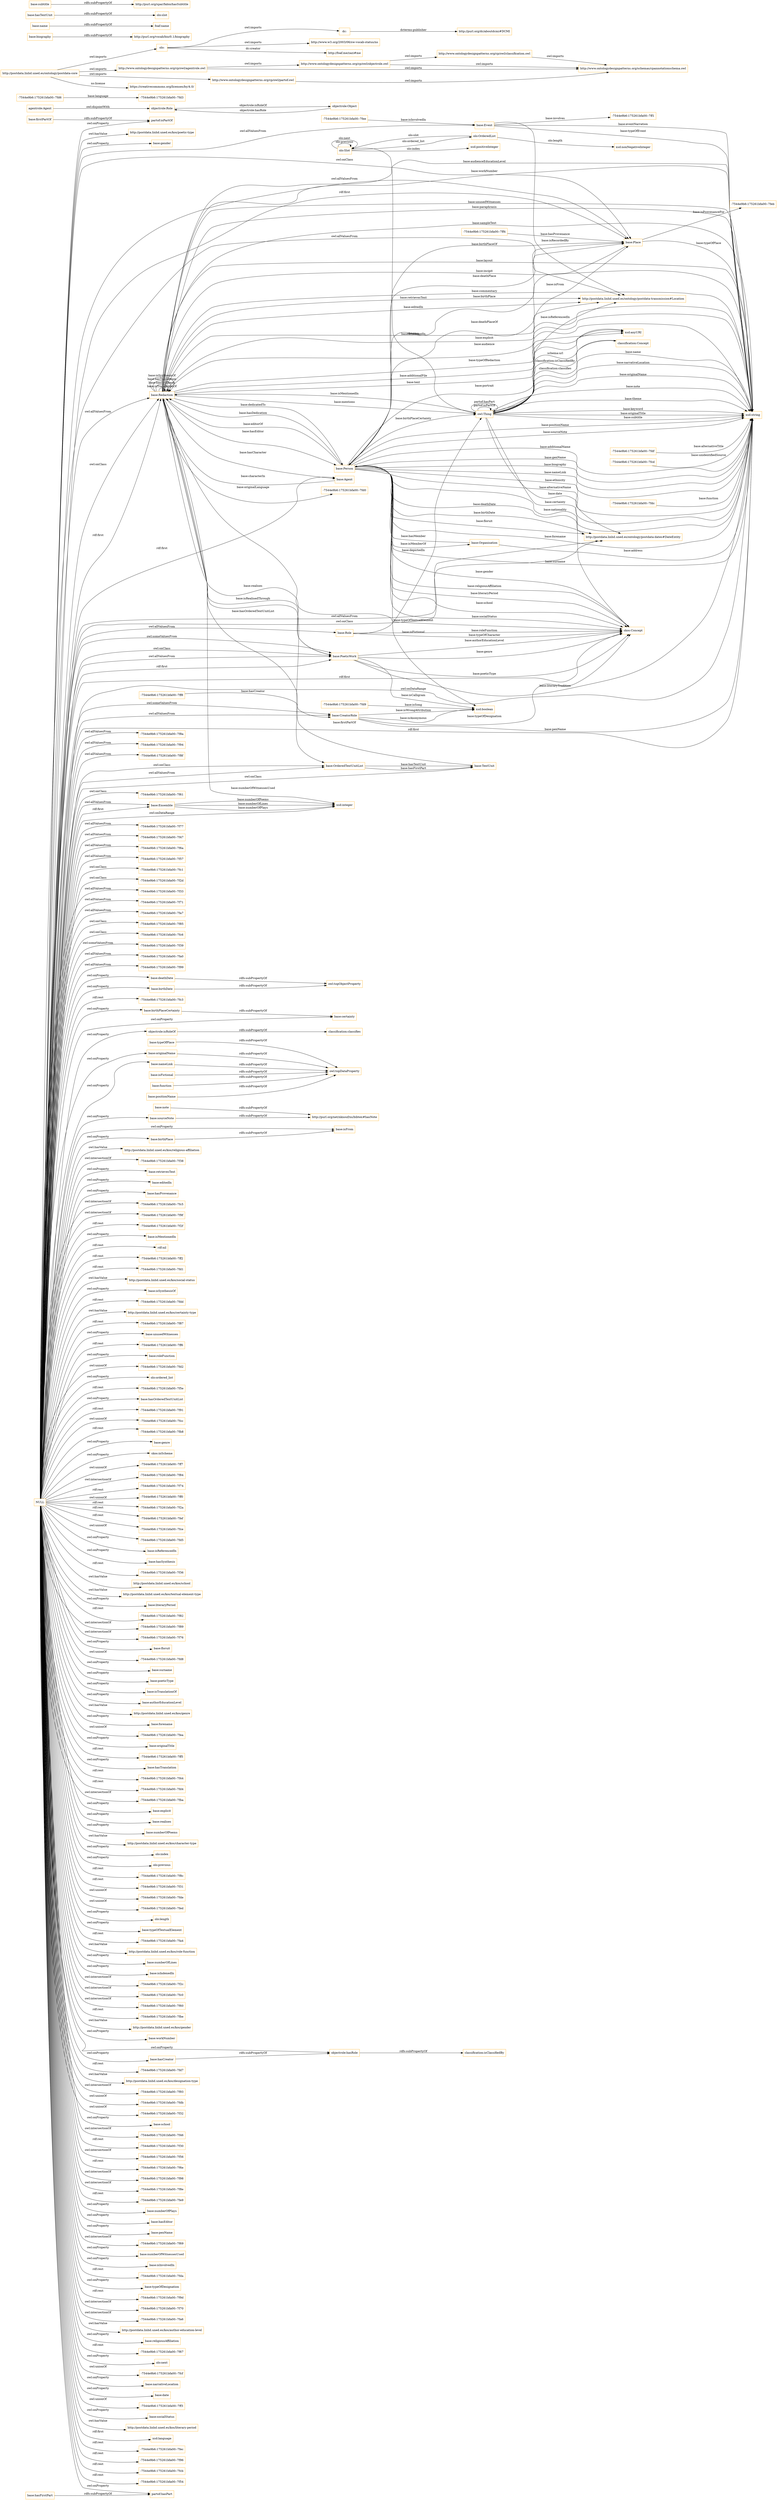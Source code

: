 digraph ar2dtool_diagram { 
rankdir=LR;
size="1501"
node [shape = rectangle, color="orange"]; "-7544e9b6:175261bfa00:-7fee" "base:Role" "-7544e9b6:175261bfa00:-7f8a" "-7544e9b6:175261bfa00:-7f94" "-7544e9b6:175261bfa00:-7f8f" "base:OrderedTextUnitList" "agentrole:Agent" "-7544e9b6:175261bfa00:-7ff4" "base:Agent" "base:CreatorRole" "base:Person" "base:Organisation" "-7544e9b6:175261bfa00:-7f61" "base:Redaction" "base:Ensemble" "-7544e9b6:175261bfa00:-7f77" "-7544e9b6:175261bfa00:-7ff8" "-7544e9b6:175261bfa00:-7fdf" "-7544e9b6:175261bfa00:-7f47" "-7544e9b6:175261bfa00:-7f6a" "base:TextUnit" "-7544e9b6:175261bfa00:-7f57" "-7544e9b6:175261bfa00:-7fc1" "-7544e9b6:175261bfa00:-7f2d" "-7544e9b6:175261bfa00:-7f33" "-7544e9b6:175261bfa00:-7f71" "-7544e9b6:175261bfa00:-7fd9" "-7544e9b6:175261bfa00:-7fcd" "skos:Concept" "http://postdata.linhd.uned.es/ontology/postdata-dates#DateEntity" "-7544e9b6:175261bfa00:-7fa7" "base:Place" "-7544e9b6:175261bfa00:-7f85" "-7544e9b6:175261bfa00:-7fc6" "base:Event" "-7544e9b6:175261bfa00:-7ff1" "-7544e9b6:175261bfa00:-7f39" "-7544e9b6:175261bfa00:-7feb" "-7544e9b6:175261bfa00:-7fa0" "-7544e9b6:175261bfa00:-7fd6" "http://postdata.linhd.uned.es/ontology/postdata-transmission#Location" "base:PoeticWork" "-7544e9b6:175261bfa00:-7fdc" "-7544e9b6:175261bfa00:-7f99" "owl:Thing" "objectrole:Role" "objectrole:Object" "olo:Slot" "olo:OrderedList" "classification:Concept" ; /*classes style*/
	"base:deathDate" -> "owl:topObjectProperty" [ label = "rdfs:subPropertyOf" ];
	"http://www.ontologydesignpatterns.org/cp/owl/objectrole.owl" -> "http://www.ontologydesignpatterns.org/cp/owl/classification.owl" [ label = "owl:imports" ];
	"http://www.ontologydesignpatterns.org/cp/owl/objectrole.owl" -> "http://www.ontologydesignpatterns.org/schemas/cpannotationschema.owl" [ label = "owl:imports" ];
	"http://www.ontologydesignpatterns.org/cp/owl/classification.owl" -> "http://www.ontologydesignpatterns.org/schemas/cpannotationschema.owl" [ label = "owl:imports" ];
	"base:firstPartOf" -> "partof:isPartOf" [ label = "rdfs:subPropertyOf" ];
	"agentrole:Agent" -> "objectrole:Role" [ label = "owl:disjointWith" ];
	"dc:" -> "http://purl.org/dc/aboutdcmi#DCMI" [ label = "dcterms:publisher" ];
	"olo:" -> "http://www.w3.org/2003/06/sw-vocab-status/ns" [ label = "owl:imports" ];
	"olo:" -> "dc:" [ label = "owl:imports" ];
	"olo:" -> "http://foaf.me/zazi#me" [ label = "dc:creator" ];
	"base:birthPlaceCertainty" -> "base:certainty" [ label = "rdfs:subPropertyOf" ];
	"base:biography" -> "http://purl.org/vocab/bio/0.1/biography" [ label = "rdfs:subPropertyOf" ];
	"objectrole:isRoleOf" -> "classification:classifies" [ label = "rdfs:subPropertyOf" ];
	"base:nameLink" -> "owl:topDataProperty" [ label = "rdfs:subPropertyOf" ];
	"base:sourceNote" -> "http://purl.org/net/nknouf/ns/bibtex#hasNote" [ label = "rdfs:subPropertyOf" ];
	"base:name" -> "foaf:name" [ label = "rdfs:subPropertyOf" ];
	"base:hasTextUnit" -> "olo:slot" [ label = "rdfs:subPropertyOf" ];
	"NULL" -> "base:birthPlace" [ label = "owl:onProperty" ];
	"NULL" -> "http://postdata.linhd.uned.es/kos/religious-affiliation" [ label = "owl:hasValue" ];
	"NULL" -> "-7544e9b6:175261bfa00:-7f38" [ label = "owl:intersectionOf" ];
	"NULL" -> "base:PoeticWork" [ label = "owl:allValuesFrom" ];
	"NULL" -> "base:CreatorRole" [ label = "owl:someValuesFrom" ];
	"NULL" -> "base:retrievesText" [ label = "owl:onProperty" ];
	"NULL" -> "base:editedIn" [ label = "owl:onProperty" ];
	"NULL" -> "base:Place" [ label = "rdf:first" ];
	"NULL" -> "base:hasProvenance" [ label = "owl:onProperty" ];
	"NULL" -> "-7544e9b6:175261bfa00:-7fc5" [ label = "owl:intersectionOf" ];
	"NULL" -> "-7544e9b6:175261bfa00:-7f9f" [ label = "owl:intersectionOf" ];
	"NULL" -> "base:PoeticWork" [ label = "rdf:first" ];
	"NULL" -> "-7544e9b6:175261bfa00:-7f2f" [ label = "rdf:rest" ];
	"NULL" -> "base:isMentionedIn" [ label = "owl:onProperty" ];
	"NULL" -> "base:birthDate" [ label = "owl:onProperty" ];
	"NULL" -> "rdf:nil" [ label = "rdf:rest" ];
	"NULL" -> "-7544e9b6:175261bfa00:-7ff2" [ label = "rdf:rest" ];
	"NULL" -> "-7544e9b6:175261bfa00:-7fd1" [ label = "rdf:rest" ];
	"NULL" -> "http://postdata.linhd.uned.es/kos/social-status" [ label = "owl:hasValue" ];
	"NULL" -> "base:isSynthesisOf" [ label = "owl:onProperty" ];
	"NULL" -> "base:birthPlaceCertainty" [ label = "owl:onProperty" ];
	"NULL" -> "-7544e9b6:175261bfa00:-7fdd" [ label = "rdf:rest" ];
	"NULL" -> "http://postdata.linhd.uned.es/kos/certainty-type" [ label = "owl:hasValue" ];
	"NULL" -> "-7544e9b6:175261bfa00:-7f87" [ label = "rdf:rest" ];
	"NULL" -> "base:unusedWitnesses" [ label = "owl:onProperty" ];
	"NULL" -> "-7544e9b6:175261bfa00:-7ff6" [ label = "rdf:rest" ];
	"NULL" -> "objectrole:isRoleOf" [ label = "owl:onProperty" ];
	"NULL" -> "base:roleFunction" [ label = "owl:onProperty" ];
	"NULL" -> "-7544e9b6:175261bfa00:-7fd2" [ label = "owl:unionOf" ];
	"NULL" -> "partof:isPartOf" [ label = "owl:onProperty" ];
	"NULL" -> "olo:ordered_list" [ label = "owl:onProperty" ];
	"NULL" -> "-7544e9b6:175261bfa00:-7f5e" [ label = "rdf:rest" ];
	"NULL" -> "-7544e9b6:175261bfa00:-7f94" [ label = "owl:allValuesFrom" ];
	"NULL" -> "base:hasOrderedTextUnitList" [ label = "owl:onProperty" ];
	"NULL" -> "-7544e9b6:175261bfa00:-7f91" [ label = "rdf:rest" ];
	"NULL" -> "-7544e9b6:175261bfa00:-7f39" [ label = "owl:someValuesFrom" ];
	"NULL" -> "-7544e9b6:175261bfa00:-7fcc" [ label = "owl:unionOf" ];
	"NULL" -> "base:Role" [ label = "owl:allValuesFrom" ];
	"NULL" -> "-7544e9b6:175261bfa00:-7fb8" [ label = "rdf:rest" ];
	"NULL" -> "base:genre" [ label = "owl:onProperty" ];
	"NULL" -> "skos:inScheme" [ label = "owl:onProperty" ];
	"NULL" -> "base:OrderedTextUnitList" [ label = "owl:allValuesFrom" ];
	"NULL" -> "-7544e9b6:175261bfa00:-7ff7" [ label = "owl:unionOf" ];
	"NULL" -> "-7544e9b6:175261bfa00:-7f84" [ label = "owl:intersectionOf" ];
	"NULL" -> "base:CreatorRole" [ label = "owl:allValuesFrom" ];
	"NULL" -> "-7544e9b6:175261bfa00:-7f74" [ label = "rdf:rest" ];
	"NULL" -> "http://postdata.linhd.uned.es/ontology/postdata-dates#DateEntity" [ label = "owl:onClass" ];
	"NULL" -> "-7544e9b6:175261bfa00:-7ff0" [ label = "owl:unionOf" ];
	"NULL" -> "base:Ensemble" [ label = "owl:allValuesFrom" ];
	"NULL" -> "-7544e9b6:175261bfa00:-7fa7" [ label = "owl:allValuesFrom" ];
	"NULL" -> "-7544e9b6:175261bfa00:-7f2a" [ label = "rdf:rest" ];
	"NULL" -> "-7544e9b6:175261bfa00:-7fef" [ label = "rdf:rest" ];
	"NULL" -> "-7544e9b6:175261bfa00:-7f71" [ label = "owl:allValuesFrom" ];
	"NULL" -> "-7544e9b6:175261bfa00:-7fce" [ label = "rdf:rest" ];
	"NULL" -> "-7544e9b6:175261bfa00:-7fd5" [ label = "owl:unionOf" ];
	"NULL" -> "base:isReferencedIn" [ label = "owl:onProperty" ];
	"NULL" -> "base:hasSynthesis" [ label = "owl:onProperty" ];
	"NULL" -> "base:Agent" [ label = "rdf:first" ];
	"NULL" -> "-7544e9b6:175261bfa00:-7f36" [ label = "rdf:rest" ];
	"NULL" -> "http://postdata.linhd.uned.es/kos/school" [ label = "owl:hasValue" ];
	"NULL" -> "skos:Concept" [ label = "rdf:first" ];
	"NULL" -> "http://postdata.linhd.uned.es/kos/textual-element-type" [ label = "owl:hasValue" ];
	"NULL" -> "-7544e9b6:175261bfa00:-7f33" [ label = "owl:allValuesFrom" ];
	"NULL" -> "base:literaryPeriod" [ label = "owl:onProperty" ];
	"NULL" -> "-7544e9b6:175261bfa00:-7f2d" [ label = "owl:onClass" ];
	"NULL" -> "-7544e9b6:175261bfa00:-7f82" [ label = "rdf:rest" ];
	"NULL" -> "-7544e9b6:175261bfa00:-7f89" [ label = "owl:intersectionOf" ];
	"NULL" -> "-7544e9b6:175261bfa00:-7f76" [ label = "owl:intersectionOf" ];
	"NULL" -> "base:floruit" [ label = "owl:onProperty" ];
	"NULL" -> "-7544e9b6:175261bfa00:-7fd8" [ label = "owl:unionOf" ];
	"NULL" -> "base:surname" [ label = "owl:onProperty" ];
	"NULL" -> "base:poeticType" [ label = "owl:onProperty" ];
	"NULL" -> "xsd:string" [ label = "owl:onDataRange" ];
	"NULL" -> "base:isTranslationOf" [ label = "owl:onProperty" ];
	"NULL" -> "base:authorEducationLevel" [ label = "owl:onProperty" ];
	"NULL" -> "http://postdata.linhd.uned.es/kos/genre" [ label = "owl:hasValue" ];
	"NULL" -> "base:forename" [ label = "owl:onProperty" ];
	"NULL" -> "-7544e9b6:175261bfa00:-7fea" [ label = "owl:unionOf" ];
	"NULL" -> "base:originalTitle" [ label = "owl:onProperty" ];
	"NULL" -> "-7544e9b6:175261bfa00:-7f99" [ label = "owl:allValuesFrom" ];
	"NULL" -> "-7544e9b6:175261bfa00:-7ff5" [ label = "rdf:rest" ];
	"NULL" -> "-7544e9b6:175261bfa00:-7f57" [ label = "owl:allValuesFrom" ];
	"NULL" -> "base:hasTranslation" [ label = "owl:onProperty" ];
	"NULL" -> "-7544e9b6:175261bfa00:-7f44" [ label = "rdf:rest" ];
	"NULL" -> "-7544e9b6:175261bfa00:-7fd4" [ label = "rdf:rest" ];
	"NULL" -> "base:Redaction" [ label = "owl:allValuesFrom" ];
	"NULL" -> "-7544e9b6:175261bfa00:-7fba" [ label = "owl:intersectionOf" ];
	"NULL" -> "-7544e9b6:175261bfa00:-7fc6" [ label = "owl:onClass" ];
	"NULL" -> "base:explicit" [ label = "owl:onProperty" ];
	"NULL" -> "base:realises" [ label = "owl:onProperty" ];
	"NULL" -> "-7544e9b6:175261bfa00:-7f85" [ label = "owl:onClass" ];
	"NULL" -> "base:numberOfPoems" [ label = "owl:onProperty" ];
	"NULL" -> "base:PoeticWork" [ label = "owl:someValuesFrom" ];
	"NULL" -> "http://postdata.linhd.uned.es/kos/character-type" [ label = "owl:hasValue" ];
	"NULL" -> "olo:index" [ label = "owl:onProperty" ];
	"NULL" -> "olo:previous" [ label = "owl:onProperty" ];
	"NULL" -> "-7544e9b6:175261bfa00:-7f8c" [ label = "rdf:rest" ];
	"NULL" -> "-7544e9b6:175261bfa00:-7f31" [ label = "rdf:rest" ];
	"NULL" -> "-7544e9b6:175261bfa00:-7f8a" [ label = "owl:allValuesFrom" ];
	"NULL" -> "-7544e9b6:175261bfa00:-7fde" [ label = "owl:unionOf" ];
	"NULL" -> "-7544e9b6:175261bfa00:-7fed" [ label = "owl:unionOf" ];
	"NULL" -> "-7544e9b6:175261bfa00:-7f61" [ label = "owl:onClass" ];
	"NULL" -> "base:PoeticWork" [ label = "owl:onClass" ];
	"NULL" -> "xsd:string" [ label = "rdf:first" ];
	"NULL" -> "olo:length" [ label = "owl:onProperty" ];
	"NULL" -> "base:typeOfTextualElement" [ label = "owl:onProperty" ];
	"NULL" -> "-7544e9b6:175261bfa00:-7fa4" [ label = "rdf:rest" ];
	"NULL" -> "http://postdata.linhd.uned.es/kos/role-function" [ label = "owl:hasValue" ];
	"NULL" -> "base:numberOfLines" [ label = "owl:onProperty" ];
	"NULL" -> "base:isIndexedIn" [ label = "owl:onProperty" ];
	"NULL" -> "-7544e9b6:175261bfa00:-7f2c" [ label = "owl:intersectionOf" ];
	"NULL" -> "-7544e9b6:175261bfa00:-7fc0" [ label = "owl:intersectionOf" ];
	"NULL" -> "-7544e9b6:175261bfa00:-7f60" [ label = "owl:intersectionOf" ];
	"NULL" -> "-7544e9b6:175261bfa00:-7fbe" [ label = "rdf:rest" ];
	"NULL" -> "-7544e9b6:175261bfa00:-7f8f" [ label = "owl:allValuesFrom" ];
	"NULL" -> "http://postdata.linhd.uned.es/kos/gender" [ label = "owl:hasValue" ];
	"NULL" -> "base:workNumber" [ label = "owl:onProperty" ];
	"NULL" -> "base:hasCreator" [ label = "owl:onProperty" ];
	"NULL" -> "-7544e9b6:175261bfa00:-7fd7" [ label = "rdf:rest" ];
	"NULL" -> "http://postdata.linhd.uned.es/kos/designation-type" [ label = "owl:hasValue" ];
	"NULL" -> "-7544e9b6:175261bfa00:-7f93" [ label = "owl:intersectionOf" ];
	"NULL" -> "base:deathDate" [ label = "owl:onProperty" ];
	"NULL" -> "-7544e9b6:175261bfa00:-7fdb" [ label = "owl:unionOf" ];
	"NULL" -> "-7544e9b6:175261bfa00:-7f32" [ label = "owl:unionOf" ];
	"NULL" -> "base:isFrom" [ label = "owl:onProperty" ];
	"NULL" -> "-7544e9b6:175261bfa00:-7f6a" [ label = "owl:allValuesFrom" ];
	"NULL" -> "base:Redaction" [ label = "owl:onClass" ];
	"NULL" -> "base:school" [ label = "owl:onProperty" ];
	"NULL" -> "-7544e9b6:175261bfa00:-7f46" [ label = "owl:intersectionOf" ];
	"NULL" -> "-7544e9b6:175261bfa00:-7f30" [ label = "rdf:rest" ];
	"NULL" -> "xsd:integer" [ label = "owl:onDataRange" ];
	"NULL" -> "-7544e9b6:175261bfa00:-7f47" [ label = "owl:allValuesFrom" ];
	"NULL" -> "-7544e9b6:175261bfa00:-7f77" [ label = "owl:allValuesFrom" ];
	"NULL" -> "-7544e9b6:175261bfa00:-7f56" [ label = "owl:intersectionOf" ];
	"NULL" -> "-7544e9b6:175261bfa00:-7f6e" [ label = "rdf:rest" ];
	"NULL" -> "-7544e9b6:175261bfa00:-7f98" [ label = "owl:intersectionOf" ];
	"NULL" -> "-7544e9b6:175261bfa00:-7f8e" [ label = "owl:intersectionOf" ];
	"NULL" -> "objectrole:hasRole" [ label = "owl:onProperty" ];
	"NULL" -> "partof:hasPart" [ label = "owl:onProperty" ];
	"NULL" -> "base:Place" [ label = "owl:onClass" ];
	"NULL" -> "-7544e9b6:175261bfa00:-7fe9" [ label = "rdf:rest" ];
	"NULL" -> "base:numberOfPlays" [ label = "owl:onProperty" ];
	"NULL" -> "base:hasEditor" [ label = "owl:onProperty" ];
	"NULL" -> "base:nameLink" [ label = "owl:onProperty" ];
	"NULL" -> "base:Ensemble" [ label = "rdf:first" ];
	"NULL" -> "base:penName" [ label = "owl:onProperty" ];
	"NULL" -> "-7544e9b6:175261bfa00:-7fc1" [ label = "owl:onClass" ];
	"NULL" -> "-7544e9b6:175261bfa00:-7f69" [ label = "owl:intersectionOf" ];
	"NULL" -> "base:numberOfWitnessesUsed" [ label = "owl:onProperty" ];
	"NULL" -> "base:isInvolvedIn" [ label = "owl:onProperty" ];
	"NULL" -> "-7544e9b6:175261bfa00:-7fda" [ label = "rdf:rest" ];
	"NULL" -> "base:typeOfDesignation" [ label = "owl:onProperty" ];
	"NULL" -> "-7544e9b6:175261bfa00:-7f9d" [ label = "rdf:rest" ];
	"NULL" -> "http://postdata.linhd.uned.es/ontology/postdata-transmission#Location" [ label = "owl:allValuesFrom" ];
	"NULL" -> "base:Redaction" [ label = "rdf:first" ];
	"NULL" -> "-7544e9b6:175261bfa00:-7f70" [ label = "owl:intersectionOf" ];
	"NULL" -> "-7544e9b6:175261bfa00:-7fa0" [ label = "owl:allValuesFrom" ];
	"NULL" -> "-7544e9b6:175261bfa00:-7fa6" [ label = "owl:intersectionOf" ];
	"NULL" -> "http://postdata.linhd.uned.es/kos/author-education-level" [ label = "owl:hasValue" ];
	"NULL" -> "base:originalName" [ label = "owl:onProperty" ];
	"NULL" -> "base:religiousAffiliation" [ label = "owl:onProperty" ];
	"NULL" -> "-7544e9b6:175261bfa00:-7f67" [ label = "rdf:rest" ];
	"NULL" -> "olo:next" [ label = "owl:onProperty" ];
	"NULL" -> "-7544e9b6:175261bfa00:-7fcf" [ label = "owl:unionOf" ];
	"NULL" -> "base:sourceNote" [ label = "owl:onProperty" ];
	"NULL" -> "base:narrativeLocation" [ label = "owl:onProperty" ];
	"NULL" -> "base:certainty" [ label = "owl:onProperty" ];
	"NULL" -> "base:date" [ label = "owl:onProperty" ];
	"NULL" -> "-7544e9b6:175261bfa00:-7ff3" [ label = "owl:unionOf" ];
	"NULL" -> "base:TextUnit" [ label = "owl:onClass" ];
	"NULL" -> "base:Place" [ label = "owl:allValuesFrom" ];
	"NULL" -> "base:socialStatus" [ label = "owl:onProperty" ];
	"NULL" -> "http://postdata.linhd.uned.es/kos/literary-period" [ label = "owl:hasValue" ];
	"NULL" -> "http://postdata.linhd.uned.es/ontology/postdata-dates#DateEntity" [ label = "owl:allValuesFrom" ];
	"NULL" -> "xsd:language" [ label = "rdf:first" ];
	"NULL" -> "-7544e9b6:175261bfa00:-7fec" [ label = "rdf:rest" ];
	"NULL" -> "-7544e9b6:175261bfa00:-7f96" [ label = "rdf:rest" ];
	"NULL" -> "-7544e9b6:175261bfa00:-7fcb" [ label = "rdf:rest" ];
	"NULL" -> "-7544e9b6:175261bfa00:-7f54" [ label = "rdf:rest" ];
	"NULL" -> "http://postdata.linhd.uned.es/kos/poetic-type" [ label = "owl:hasValue" ];
	"NULL" -> "base:gender" [ label = "owl:onProperty" ];
	"NULL" -> "base:OrderedTextUnitList" [ label = "owl:onClass" ];
	"NULL" -> "base:Event" [ label = "owl:allValuesFrom" ];
	"NULL" -> "-7544e9b6:175261bfa00:-7fc3" [ label = "rdf:rest" ];
	"base:hasFirstPart" -> "partof:hasPart" [ label = "rdfs:subPropertyOf" ];
	"base:hasCreator" -> "objectrole:hasRole" [ label = "rdfs:subPropertyOf" ];
	"base:birthPlace" -> "base:isFrom" [ label = "rdfs:subPropertyOf" ];
	"http://www.ontologydesignpatterns.org/cp/owl/agentrole.owl" -> "http://www.ontologydesignpatterns.org/cp/owl/objectrole.owl" [ label = "owl:imports" ];
	"http://www.ontologydesignpatterns.org/cp/owl/agentrole.owl" -> "http://www.ontologydesignpatterns.org/schemas/cpannotationschema.owl" [ label = "owl:imports" ];
	"base:isFictional" -> "owl:topDataProperty" [ label = "rdfs:subPropertyOf" ];
	"base:subtitle" -> "http://purl.org/spar/fabio/hasSubtitle" [ label = "rdfs:subPropertyOf" ];
	"base:function" -> "owl:topDataProperty" [ label = "rdfs:subPropertyOf" ];
	"base:originalName" -> "owl:topDataProperty" [ label = "rdfs:subPropertyOf" ];
	"http://www.ontologydesignpatterns.org/cp/owl/partof.owl" -> "http://www.ontologydesignpatterns.org/schemas/cpannotationschema.owl" [ label = "owl:imports" ];
	"http://postdata.linhd.uned.es/ontology/postdata-core" -> "https://creativecommons.org/licenses/by/4.0/" [ label = "ns:license" ];
	"http://postdata.linhd.uned.es/ontology/postdata-core" -> "http://www.ontologydesignpatterns.org/cp/owl/partof.owl" [ label = "owl:imports" ];
	"http://postdata.linhd.uned.es/ontology/postdata-core" -> "http://www.ontologydesignpatterns.org/cp/owl/agentrole.owl" [ label = "owl:imports" ];
	"http://postdata.linhd.uned.es/ontology/postdata-core" -> "olo:" [ label = "owl:imports" ];
	"base:note" -> "http://purl.org/net/nknouf/ns/bibtex#hasNote" [ label = "rdfs:subPropertyOf" ];
	"base:birthDate" -> "owl:topObjectProperty" [ label = "rdfs:subPropertyOf" ];
	"base:positionName" -> "owl:topDataProperty" [ label = "rdfs:subPropertyOf" ];
	"objectrole:hasRole" -> "classification:isClassifiedBy" [ label = "rdfs:subPropertyOf" ];
	"base:typeOfPlace" -> "owl:topDataProperty" [ label = "rdfs:subPropertyOf" ];
	"base:Redaction" -> "owl:Thing" [ label = "base:mentions" ];
	"base:Person" -> "xsd:boolean" [ label = "base:isFictional" ];
	"owl:Thing" -> "xsd:string" [ label = "base:narrativeLocation" ];
	"base:CreatorRole" -> "xsd:string" [ label = "base:penName" ];
	"base:Person" -> "base:Place" [ label = "base:deathPlace" ];
	"base:Ensemble" -> "xsd:integer" [ label = "base:numberOfLines" ];
	"base:Redaction" -> "xsd:string" [ label = "base:audienceEducationLevel" ];
	"base:Event" -> "xsd:string" [ label = "base:eventNarration" ];
	"base:Redaction" -> "xsd:string" [ label = "base:workNumber" ];
	"owl:Thing" -> "xsd:string" [ label = "base:originalName" ];
	"base:OrderedTextUnitList" -> "base:TextUnit" [ label = "base:hasTextUnit" ];
	"base:Redaction" -> "base:Person" [ label = "base:hasEditor" ];
	"olo:Slot" -> "olo:Slot" [ label = "olo:previous" ];
	"base:Redaction" -> "xsd:string" [ label = "base:unusedWitnesses" ];
	"base:Place" -> "base:Person" [ label = "base:deathPlaceOf" ];
	"base:Person" -> "http://postdata.linhd.uned.es/ontology/postdata-dates#DateEntity" [ label = "base:floruit" ];
	"base:Person" -> "xsd:string" [ label = "base:surname" ];
	"base:Person" -> "xsd:string" [ label = "base:positionName" ];
	"classification:Concept" -> "owl:Thing" [ label = "classification:classifies" ];
	"-7544e9b6:175261bfa00:-7ff8" -> "base:CreatorRole" [ label = "base:hasCreator" ];
	"base:Redaction" -> "xsd:string" [ label = "base:paraphrasis" ];
	"base:Person" -> "base:Redaction" [ label = "base:hasDedication" ];
	"base:Event" -> "xsd:string" [ label = "base:typeOfEvent" ];
	"base:Person" -> "http://postdata.linhd.uned.es/ontology/postdata-dates#DateEntity" [ label = "base:deathDate" ];
	"base:Person" -> "base:Place" [ label = "base:birthPlace" ];
	"base:Event" -> "http://postdata.linhd.uned.es/ontology/postdata-transmission#Location" [ label = "base:isRecordedBy" ];
	"base:CreatorRole" -> "xsd:boolean" [ label = "base:isAnonymous" ];
	"base:Redaction" -> "base:Agent" [ label = "base:hasCharacter" ];
	"base:Redaction" -> "xsd:anyURI" [ label = "base:text" ];
	"base:Redaction" -> "xsd:anyURI" [ label = "base:additionalFile" ];
	"base:Person" -> "base:Organisation" [ label = "base:isMemberOf" ];
	"base:Redaction" -> "xsd:string" [ label = "base:layout" ];
	"base:PoeticWork" -> "xsd:boolean" [ label = "base:isCalligram" ];
	"olo:Slot" -> "olo:OrderedList" [ label = "olo:ordered_list" ];
	"base:Redaction" -> "http://postdata.linhd.uned.es/ontology/postdata-transmission#Location" [ label = "base:editedIn" ];
	"base:Redaction" -> "skos:Concept" [ label = "base:typeOfTextualElement" ];
	"olo:OrderedList" -> "xsd:nonNegativeInteger" [ label = "olo:length" ];
	"-7544e9b6:175261bfa00:-7fee" -> "base:Event" [ label = "base:isInvolvedIn" ];
	"base:PoeticWork" -> "base:Redaction" [ label = "base:isRealisedThrough" ];
	"base:Redaction" -> "base:PoeticWork" [ label = "base:realises" ];
	"base:Person" -> "skos:Concept" [ label = "base:religiousAffiliation" ];
	"base:Person" -> "xsd:string" [ label = "base:sourceNote" ];
	"base:Redaction" -> "xsd:string" [ label = "base:sampleText" ];
	"base:Redaction" -> "xsd:string" [ label = "base:incipit" ];
	"base:Person" -> "http://postdata.linhd.uned.es/ontology/postdata-dates#DateEntity" [ label = "base:birthDate" ];
	"base:Person" -> "owl:Thing" [ label = "base:birthPlaceCertainty" ];
	"base:Person" -> "skos:Concept" [ label = "base:literaryPeriod" ];
	"base:Person" -> "xsd:string" [ label = "base:additionalName" ];
	"base:Person" -> "xsd:string" [ label = "base:genName" ];
	"base:Person" -> "base:Redaction" [ label = "base:editorOf" ];
	"base:CreatorRole" -> "skos:Concept" [ label = "base:typeOfDesignation" ];
	"base:Person" -> "xsd:string" [ label = "base:biography" ];
	"base:Redaction" -> "base:Redaction" [ label = "base:isTranslationOf" ];
	"owl:Thing" -> "skos:Concept" [ label = "base:certainty" ];
	"base:Redaction" -> "base:Redaction" [ label = "base:hasSynthesis" ];
	"olo:OrderedList" -> "olo:Slot" [ label = "olo:slot" ];
	"base:Person" -> "skos:Concept" [ label = "base:school" ];
	"olo:Slot" -> "olo:Slot" [ label = "olo:next" ];
	"owl:Thing" -> "xsd:anyURI" [ label = "schema:url" ];
	"owl:Thing" -> "http://postdata.linhd.uned.es/ontology/postdata-transmission#Location" [ label = "base:isReferencedIn" ];
	"base:PoeticWork" -> "xsd:string" [ label = "base:literaryTradition" ];
	"owl:Thing" -> "xsd:string" [ label = "base:note" ];
	"-7544e9b6:175261bfa00:-7fcd" -> "xsd:string" [ label = "base:unidentifiedSource" ];
	"owl:Thing" -> "xsd:string" [ label = "base:theme" ];
	"base:Event" -> "-7544e9b6:175261bfa00:-7ff1" [ label = "base:involves" ];
	"base:Role" -> "skos:Concept" [ label = "base:roleFunction" ];
	"base:PoeticWork" -> "skos:Concept" [ label = "base:poeticType" ];
	"olo:Slot" -> "owl:Thing" [ label = "olo:item" ];
	"base:Place" -> "xsd:string" [ label = "base:typeOfPlace" ];
	"-7544e9b6:175261bfa00:-7fd9" -> "xsd:boolean" [ label = "base:isSong" ];
	"base:Person" -> "xsd:string" [ label = "base:nameLink" ];
	"base:Ensemble" -> "xsd:integer" [ label = "base:numberOfPlays" ];
	"base:Place" -> "base:Person" [ label = "base:birthPlaceOf" ];
	"base:Redaction" -> "http://postdata.linhd.uned.es/ontology/postdata-transmission#Location" [ label = "base:isIndexedIn" ];
	"base:Person" -> "xsd:string" [ label = "base:ethnicity" ];
	"owl:Thing" -> "xsd:string" [ label = "base:keyword" ];
	"base:Redaction" -> "xsd:string" [ label = "base:commentary" ];
	"base:Redaction" -> "base:OrderedTextUnitList" [ label = "base:hasOrderedTextUnitList" ];
	"owl:Thing" -> "xsd:string" [ label = "base:originalTitle" ];
	"base:Person" -> "skos:Concept" [ label = "base:socialStatus" ];
	"owl:Thing" -> "classification:Concept" [ label = "classification:isClassifiedBy" ];
	"owl:Thing" -> "owl:Thing" [ label = "partof:isPartOf" ];
	"olo:Slot" -> "xsd:positiveInteger" [ label = "olo:index" ];
	"-7544e9b6:175261bfa00:-7fdc" -> "xsd:string" [ label = "base:function" ];
	"base:PoeticWork" -> "skos:Concept" [ label = "base:authorEducationLevel" ];
	"owl:Thing" -> "base:Place" [ label = "base:isFrom" ];
	"base:Redaction" -> "base:Redaction" [ label = "base:hasTranslation" ];
	"base:CreatorRole" -> "xsd:boolean" [ label = "base:isWrongAttribution" ];
	"owl:Thing" -> "http://postdata.linhd.uned.es/ontology/postdata-dates#DateEntity" [ label = "base:date" ];
	"base:TextUnit" -> "base:Redaction" [ label = "base:firstPartOf" ];
	"base:Person" -> "xsd:string" [ label = "base:alternativeName" ];
	"objectrole:Object" -> "objectrole:Role" [ label = "objectrole:hasRole" ];
	"-7544e9b6:175261bfa00:-7ff4" -> "base:Place" [ label = "base:hasProvenance" ];
	"base:Person" -> "xsd:string" [ label = "base:nationality" ];
	"owl:Thing" -> "base:Redaction" [ label = "base:isMentionedIn" ];
	"base:OrderedTextUnitList" -> "base:TextUnit" [ label = "base:hasFirstPart" ];
	"base:Person" -> "xsd:anyURI" [ label = "base:portrait" ];
	"-7544e9b6:175261bfa00:-7fdf" -> "xsd:string" [ label = "base:alternativeTitle" ];
	"base:Organisation" -> "xsd:string" [ label = "base:address" ];
	"base:Role" -> "skos:Concept" [ label = "base:typeOfCharacter" ];
	"base:Organisation" -> "base:Person" [ label = "base:hasMember" ];
	"base:Place" -> "-7544e9b6:175261bfa00:-7feb" [ label = "base:isProvenanceFor" ];
	"base:Redaction" -> "xsd:string" [ label = "base:explicit" ];
	"owl:Thing" -> "xsd:string" [ label = "base:subtitle" ];
	"base:Redaction" -> "http://postdata.linhd.uned.es/ontology/postdata-transmission#Location" [ label = "base:retrievesText" ];
	"base:Person" -> "skos:Concept" [ label = "base:gender" ];
	"base:PoeticWork" -> "skos:Concept" [ label = "base:genre" ];
	"owl:Thing" -> "xsd:string" [ label = "base:name" ];
	"base:Redaction" -> "base:Person" [ label = "base:dedicatedTo" ];
	"base:Person" -> "xsd:string" [ label = "base:forename" ];
	"base:Redaction" -> "xsd:string" [ label = "base:audience" ];
	"base:Ensemble" -> "xsd:integer" [ label = "base:numberOfPoems" ];
	"base:Redaction" -> "xsd:string" [ label = "base:typeOfRedaction" ];
	"base:Redaction" -> "xsd:integer" [ label = "base:numberOfWitnessesUsed" ];
	"base:Redaction" -> "-7544e9b6:175261bfa00:-7fd0" [ label = "base:originalLanguage" ];
	"owl:Thing" -> "owl:Thing" [ label = "partof:hasPart" ];
	"base:Role" -> "owl:Thing" [ label = "base:depictedIn" ];
	"base:Agent" -> "base:Redaction" [ label = "base:characterIn" ];
	"-7544e9b6:175261bfa00:-7fd6" -> "-7544e9b6:175261bfa00:-7fd3" [ label = "base:language" ];
	"objectrole:Role" -> "objectrole:Object" [ label = "objectrole:isRoleOf" ];
	"base:Redaction" -> "base:Redaction" [ label = "base:isSynthesisOf" ];

}
